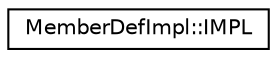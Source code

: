 digraph "类继承关系图"
{
 // INTERACTIVE_SVG=YES
 // LATEX_PDF_SIZE
  edge [fontname="Helvetica",fontsize="10",labelfontname="Helvetica",labelfontsize="10"];
  node [fontname="Helvetica",fontsize="10",shape=record];
  rankdir="LR";
  Node0 [label="MemberDefImpl::IMPL",height=0.2,width=0.4,color="black", fillcolor="white", style="filled",URL="$d0/da8/class_member_def_impl_1_1_i_m_p_l.html",tooltip=" "];
}
